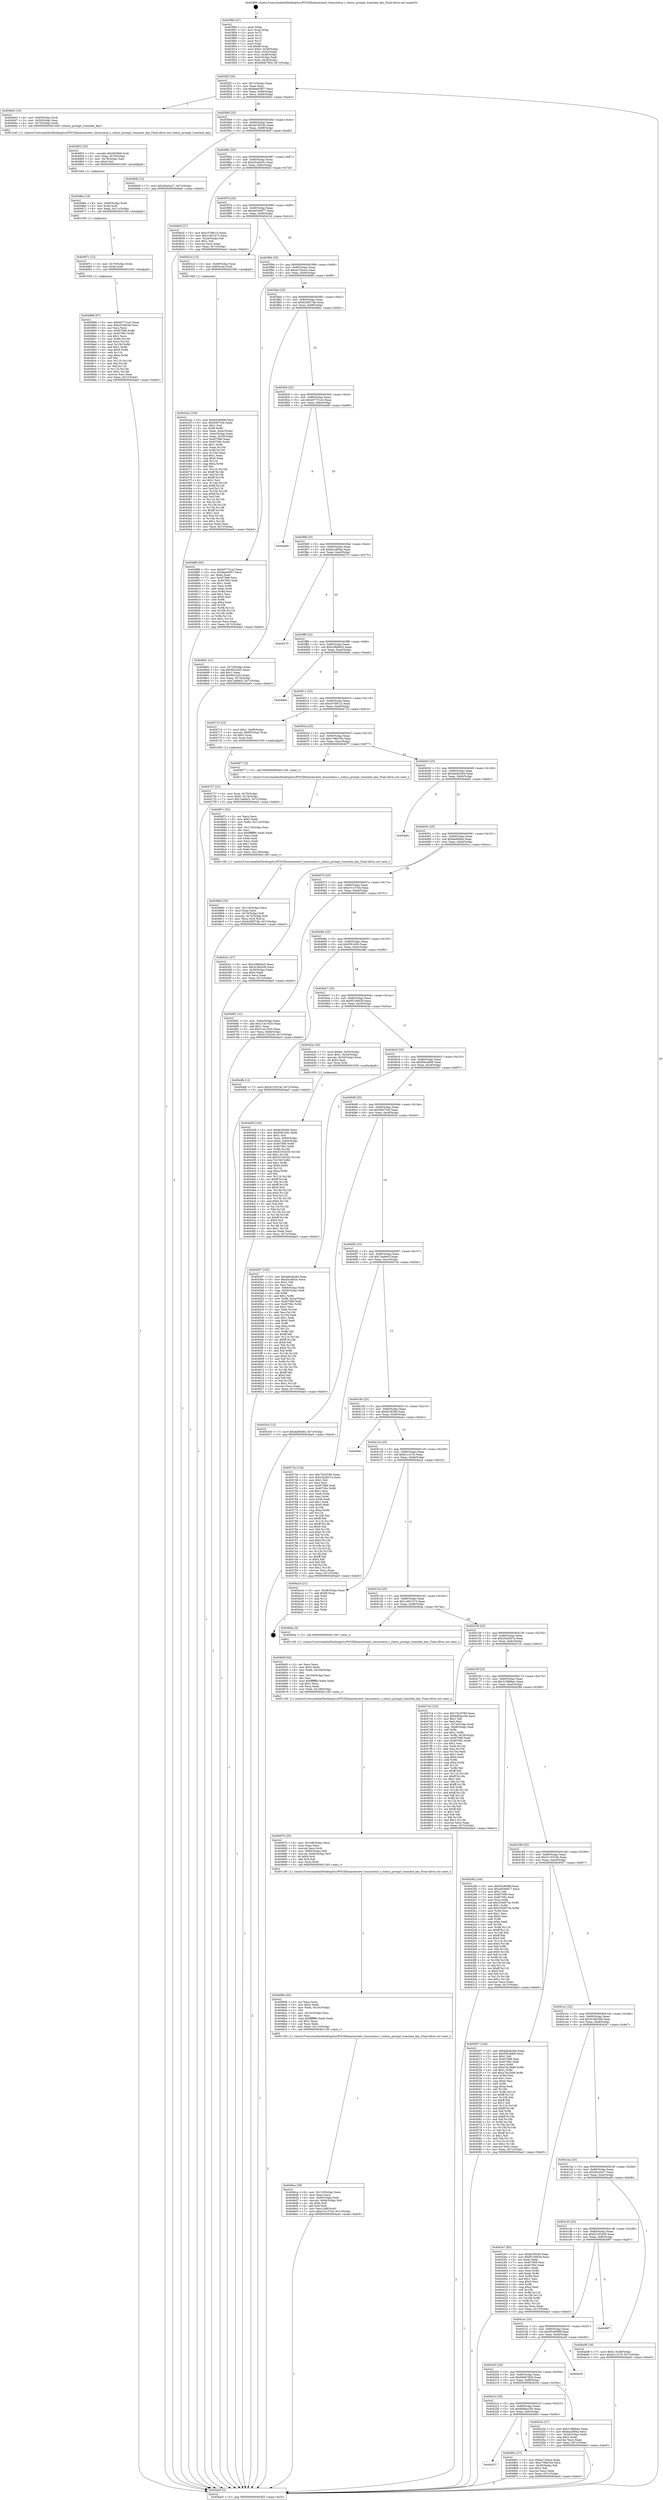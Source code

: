 digraph "0x403f00" {
  label = "0x403f00 (/mnt/c/Users/mathe/Desktop/tcc/POCII/binaries/extr_tmuxstatus.c_status_prompt_translate_key_Final-ollvm.out::main(0))"
  labelloc = "t"
  node[shape=record]

  Entry [label="",width=0.3,height=0.3,shape=circle,fillcolor=black,style=filled]
  "0x403f2f" [label="{
     0x403f2f [26]\l
     | [instrs]\l
     &nbsp;&nbsp;0x403f2f \<+3\>: mov -0x7c(%rbp),%eax\l
     &nbsp;&nbsp;0x403f32 \<+2\>: mov %eax,%ecx\l
     &nbsp;&nbsp;0x403f34 \<+6\>: sub $0x9ee03f57,%ecx\l
     &nbsp;&nbsp;0x403f3a \<+3\>: mov %eax,-0x80(%rbp)\l
     &nbsp;&nbsp;0x403f3d \<+6\>: mov %ecx,-0x84(%rbp)\l
     &nbsp;&nbsp;0x403f43 \<+6\>: je 0000000000404943 \<main+0xa43\>\l
  }"]
  "0x404943" [label="{
     0x404943 [16]\l
     | [instrs]\l
     &nbsp;&nbsp;0x404943 \<+4\>: mov -0x60(%rbp),%rdi\l
     &nbsp;&nbsp;0x404947 \<+3\>: mov -0x50(%rbp),%esi\l
     &nbsp;&nbsp;0x40494a \<+4\>: mov -0x70(%rbp),%rdx\l
     &nbsp;&nbsp;0x40494e \<+5\>: call 0000000000401440 \<status_prompt_translate_key\>\l
     | [calls]\l
     &nbsp;&nbsp;0x401440 \{1\} (/mnt/c/Users/mathe/Desktop/tcc/POCII/binaries/extr_tmuxstatus.c_status_prompt_translate_key_Final-ollvm.out::status_prompt_translate_key)\l
  }"]
  "0x403f49" [label="{
     0x403f49 [25]\l
     | [instrs]\l
     &nbsp;&nbsp;0x403f49 \<+5\>: jmp 0000000000403f4e \<main+0x4e\>\l
     &nbsp;&nbsp;0x403f4e \<+3\>: mov -0x80(%rbp),%eax\l
     &nbsp;&nbsp;0x403f51 \<+5\>: sub $0xa076d18c,%eax\l
     &nbsp;&nbsp;0x403f56 \<+6\>: mov %eax,-0x88(%rbp)\l
     &nbsp;&nbsp;0x403f5c \<+6\>: je 00000000004049df \<main+0xadf\>\l
  }"]
  Exit [label="",width=0.3,height=0.3,shape=circle,fillcolor=black,style=filled,peripheries=2]
  "0x4049df" [label="{
     0x4049df [12]\l
     | [instrs]\l
     &nbsp;&nbsp;0x4049df \<+7\>: movl $0x3fca5a27,-0x7c(%rbp)\l
     &nbsp;&nbsp;0x4049e6 \<+5\>: jmp 0000000000404ae5 \<main+0xbe5\>\l
  }"]
  "0x403f62" [label="{
     0x403f62 [25]\l
     | [instrs]\l
     &nbsp;&nbsp;0x403f62 \<+5\>: jmp 0000000000403f67 \<main+0x67\>\l
     &nbsp;&nbsp;0x403f67 \<+3\>: mov -0x80(%rbp),%eax\l
     &nbsp;&nbsp;0x403f6a \<+5\>: sub $0xa5ca643c,%eax\l
     &nbsp;&nbsp;0x403f6f \<+6\>: mov %eax,-0x8c(%rbp)\l
     &nbsp;&nbsp;0x403f75 \<+6\>: je 000000000040462f \<main+0x72f\>\l
  }"]
  "0x404988" [label="{
     0x404988 [87]\l
     | [instrs]\l
     &nbsp;&nbsp;0x404988 \<+5\>: mov $0xb97731e3,%eax\l
     &nbsp;&nbsp;0x40498d \<+5\>: mov $0xa076d18c,%esi\l
     &nbsp;&nbsp;0x404992 \<+2\>: xor %ecx,%ecx\l
     &nbsp;&nbsp;0x404994 \<+8\>: mov 0x407068,%r8d\l
     &nbsp;&nbsp;0x40499c \<+8\>: mov 0x40706c,%r9d\l
     &nbsp;&nbsp;0x4049a4 \<+3\>: sub $0x1,%ecx\l
     &nbsp;&nbsp;0x4049a7 \<+3\>: mov %r8d,%r10d\l
     &nbsp;&nbsp;0x4049aa \<+3\>: add %ecx,%r10d\l
     &nbsp;&nbsp;0x4049ad \<+4\>: imul %r10d,%r8d\l
     &nbsp;&nbsp;0x4049b1 \<+4\>: and $0x1,%r8d\l
     &nbsp;&nbsp;0x4049b5 \<+4\>: cmp $0x0,%r8d\l
     &nbsp;&nbsp;0x4049b9 \<+4\>: sete %r11b\l
     &nbsp;&nbsp;0x4049bd \<+4\>: cmp $0xa,%r9d\l
     &nbsp;&nbsp;0x4049c1 \<+3\>: setl %bl\l
     &nbsp;&nbsp;0x4049c4 \<+3\>: mov %r11b,%r14b\l
     &nbsp;&nbsp;0x4049c7 \<+3\>: and %bl,%r14b\l
     &nbsp;&nbsp;0x4049ca \<+3\>: xor %bl,%r11b\l
     &nbsp;&nbsp;0x4049cd \<+3\>: or %r11b,%r14b\l
     &nbsp;&nbsp;0x4049d0 \<+4\>: test $0x1,%r14b\l
     &nbsp;&nbsp;0x4049d4 \<+3\>: cmovne %esi,%eax\l
     &nbsp;&nbsp;0x4049d7 \<+3\>: mov %eax,-0x7c(%rbp)\l
     &nbsp;&nbsp;0x4049da \<+5\>: jmp 0000000000404ae5 \<main+0xbe5\>\l
  }"]
  "0x40462f" [label="{
     0x40462f [27]\l
     | [instrs]\l
     &nbsp;&nbsp;0x40462f \<+5\>: mov $0xc4768c15,%eax\l
     &nbsp;&nbsp;0x404634 \<+5\>: mov $0x1c831473,%ecx\l
     &nbsp;&nbsp;0x404639 \<+3\>: mov -0x2a(%rbp),%dl\l
     &nbsp;&nbsp;0x40463c \<+3\>: test $0x1,%dl\l
     &nbsp;&nbsp;0x40463f \<+3\>: cmovne %ecx,%eax\l
     &nbsp;&nbsp;0x404642 \<+3\>: mov %eax,-0x7c(%rbp)\l
     &nbsp;&nbsp;0x404645 \<+5\>: jmp 0000000000404ae5 \<main+0xbe5\>\l
  }"]
  "0x403f7b" [label="{
     0x403f7b [25]\l
     | [instrs]\l
     &nbsp;&nbsp;0x403f7b \<+5\>: jmp 0000000000403f80 \<main+0x80\>\l
     &nbsp;&nbsp;0x403f80 \<+3\>: mov -0x80(%rbp),%eax\l
     &nbsp;&nbsp;0x403f83 \<+5\>: sub $0xa6546d77,%eax\l
     &nbsp;&nbsp;0x403f88 \<+6\>: mov %eax,-0x90(%rbp)\l
     &nbsp;&nbsp;0x403f8e \<+6\>: je 000000000040431d \<main+0x41d\>\l
  }"]
  "0x40497c" [label="{
     0x40497c [12]\l
     | [instrs]\l
     &nbsp;&nbsp;0x40497c \<+4\>: mov -0x70(%rbp),%rdx\l
     &nbsp;&nbsp;0x404980 \<+3\>: mov %rdx,%rdi\l
     &nbsp;&nbsp;0x404983 \<+5\>: call 0000000000401030 \<free@plt\>\l
     | [calls]\l
     &nbsp;&nbsp;0x401030 \{1\} (unknown)\l
  }"]
  "0x40431d" [label="{
     0x40431d [13]\l
     | [instrs]\l
     &nbsp;&nbsp;0x40431d \<+4\>: mov -0x48(%rbp),%rax\l
     &nbsp;&nbsp;0x404321 \<+4\>: mov 0x8(%rax),%rdi\l
     &nbsp;&nbsp;0x404325 \<+5\>: call 0000000000401060 \<atoi@plt\>\l
     | [calls]\l
     &nbsp;&nbsp;0x401060 \{1\} (unknown)\l
  }"]
  "0x403f94" [label="{
     0x403f94 [25]\l
     | [instrs]\l
     &nbsp;&nbsp;0x403f94 \<+5\>: jmp 0000000000403f99 \<main+0x99\>\l
     &nbsp;&nbsp;0x403f99 \<+3\>: mov -0x80(%rbp),%eax\l
     &nbsp;&nbsp;0x403f9c \<+5\>: sub $0xae72e4ce,%eax\l
     &nbsp;&nbsp;0x403fa1 \<+6\>: mov %eax,-0x94(%rbp)\l
     &nbsp;&nbsp;0x403fa7 \<+6\>: je 00000000004048f0 \<main+0x9f0\>\l
  }"]
  "0x40496a" [label="{
     0x40496a [18]\l
     | [instrs]\l
     &nbsp;&nbsp;0x40496a \<+4\>: mov -0x60(%rbp),%rdx\l
     &nbsp;&nbsp;0x40496e \<+3\>: mov %rdx,%rdi\l
     &nbsp;&nbsp;0x404971 \<+6\>: mov %eax,-0x11c(%rbp)\l
     &nbsp;&nbsp;0x404977 \<+5\>: call 0000000000401030 \<free@plt\>\l
     | [calls]\l
     &nbsp;&nbsp;0x401030 \{1\} (unknown)\l
  }"]
  "0x4048f0" [label="{
     0x4048f0 [83]\l
     | [instrs]\l
     &nbsp;&nbsp;0x4048f0 \<+5\>: mov $0xb97731e3,%eax\l
     &nbsp;&nbsp;0x4048f5 \<+5\>: mov $0x9ee03f57,%ecx\l
     &nbsp;&nbsp;0x4048fa \<+2\>: xor %edx,%edx\l
     &nbsp;&nbsp;0x4048fc \<+7\>: mov 0x407068,%esi\l
     &nbsp;&nbsp;0x404903 \<+7\>: mov 0x40706c,%edi\l
     &nbsp;&nbsp;0x40490a \<+3\>: sub $0x1,%edx\l
     &nbsp;&nbsp;0x40490d \<+3\>: mov %esi,%r8d\l
     &nbsp;&nbsp;0x404910 \<+3\>: add %edx,%r8d\l
     &nbsp;&nbsp;0x404913 \<+4\>: imul %r8d,%esi\l
     &nbsp;&nbsp;0x404917 \<+3\>: and $0x1,%esi\l
     &nbsp;&nbsp;0x40491a \<+3\>: cmp $0x0,%esi\l
     &nbsp;&nbsp;0x40491d \<+4\>: sete %r9b\l
     &nbsp;&nbsp;0x404921 \<+3\>: cmp $0xa,%edi\l
     &nbsp;&nbsp;0x404924 \<+4\>: setl %r10b\l
     &nbsp;&nbsp;0x404928 \<+3\>: mov %r9b,%r11b\l
     &nbsp;&nbsp;0x40492b \<+3\>: and %r10b,%r11b\l
     &nbsp;&nbsp;0x40492e \<+3\>: xor %r10b,%r9b\l
     &nbsp;&nbsp;0x404931 \<+3\>: or %r9b,%r11b\l
     &nbsp;&nbsp;0x404934 \<+4\>: test $0x1,%r11b\l
     &nbsp;&nbsp;0x404938 \<+3\>: cmovne %ecx,%eax\l
     &nbsp;&nbsp;0x40493b \<+3\>: mov %eax,-0x7c(%rbp)\l
     &nbsp;&nbsp;0x40493e \<+5\>: jmp 0000000000404ae5 \<main+0xbe5\>\l
  }"]
  "0x403fad" [label="{
     0x403fad [25]\l
     | [instrs]\l
     &nbsp;&nbsp;0x403fad \<+5\>: jmp 0000000000403fb2 \<main+0xb2\>\l
     &nbsp;&nbsp;0x403fb2 \<+3\>: mov -0x80(%rbp),%eax\l
     &nbsp;&nbsp;0x403fb5 \<+5\>: sub $0xb20827db,%eax\l
     &nbsp;&nbsp;0x403fba \<+6\>: mov %eax,-0x98(%rbp)\l
     &nbsp;&nbsp;0x403fc0 \<+6\>: je 00000000004048d1 \<main+0x9d1\>\l
  }"]
  "0x404953" [label="{
     0x404953 [23]\l
     | [instrs]\l
     &nbsp;&nbsp;0x404953 \<+10\>: movabs $0x4050b6,%rdi\l
     &nbsp;&nbsp;0x40495d \<+3\>: mov %eax,-0x78(%rbp)\l
     &nbsp;&nbsp;0x404960 \<+3\>: mov -0x78(%rbp),%esi\l
     &nbsp;&nbsp;0x404963 \<+2\>: mov $0x0,%al\l
     &nbsp;&nbsp;0x404965 \<+5\>: call 0000000000401040 \<printf@plt\>\l
     | [calls]\l
     &nbsp;&nbsp;0x401040 \{1\} (unknown)\l
  }"]
  "0x4048d1" [label="{
     0x4048d1 [31]\l
     | [instrs]\l
     &nbsp;&nbsp;0x4048d1 \<+3\>: mov -0x74(%rbp),%eax\l
     &nbsp;&nbsp;0x4048d4 \<+5\>: sub $0x9b22a52,%eax\l
     &nbsp;&nbsp;0x4048d9 \<+3\>: add $0x1,%eax\l
     &nbsp;&nbsp;0x4048dc \<+5\>: add $0x9b22a52,%eax\l
     &nbsp;&nbsp;0x4048e1 \<+3\>: mov %eax,-0x74(%rbp)\l
     &nbsp;&nbsp;0x4048e4 \<+7\>: movl $0x7aa9dc5,-0x7c(%rbp)\l
     &nbsp;&nbsp;0x4048eb \<+5\>: jmp 0000000000404ae5 \<main+0xbe5\>\l
  }"]
  "0x403fc6" [label="{
     0x403fc6 [25]\l
     | [instrs]\l
     &nbsp;&nbsp;0x403fc6 \<+5\>: jmp 0000000000403fcb \<main+0xcb\>\l
     &nbsp;&nbsp;0x403fcb \<+3\>: mov -0x80(%rbp),%eax\l
     &nbsp;&nbsp;0x403fce \<+5\>: sub $0xb97731e3,%eax\l
     &nbsp;&nbsp;0x403fd3 \<+6\>: mov %eax,-0x9c(%rbp)\l
     &nbsp;&nbsp;0x403fd9 \<+6\>: je 0000000000404a99 \<main+0xb99\>\l
  }"]
  "0x4048b0" [label="{
     0x4048b0 [33]\l
     | [instrs]\l
     &nbsp;&nbsp;0x4048b0 \<+6\>: mov -0x118(%rbp),%ecx\l
     &nbsp;&nbsp;0x4048b6 \<+3\>: imul %eax,%ecx\l
     &nbsp;&nbsp;0x4048b9 \<+4\>: mov -0x70(%rbp),%r8\l
     &nbsp;&nbsp;0x4048bd \<+4\>: movslq -0x74(%rbp),%r9\l
     &nbsp;&nbsp;0x4048c1 \<+4\>: mov %ecx,(%r8,%r9,4)\l
     &nbsp;&nbsp;0x4048c5 \<+7\>: movl $0xb20827db,-0x7c(%rbp)\l
     &nbsp;&nbsp;0x4048cc \<+5\>: jmp 0000000000404ae5 \<main+0xbe5\>\l
  }"]
  "0x404a99" [label="{
     0x404a99\l
  }", style=dashed]
  "0x403fdf" [label="{
     0x403fdf [25]\l
     | [instrs]\l
     &nbsp;&nbsp;0x403fdf \<+5\>: jmp 0000000000403fe4 \<main+0xe4\>\l
     &nbsp;&nbsp;0x403fe4 \<+3\>: mov -0x80(%rbp),%eax\l
     &nbsp;&nbsp;0x403fe7 \<+5\>: sub $0xba24f0ea,%eax\l
     &nbsp;&nbsp;0x403fec \<+6\>: mov %eax,-0xa0(%rbp)\l
     &nbsp;&nbsp;0x403ff2 \<+6\>: je 0000000000404275 \<main+0x375\>\l
  }"]
  "0x40487c" [label="{
     0x40487c [52]\l
     | [instrs]\l
     &nbsp;&nbsp;0x40487c \<+2\>: xor %ecx,%ecx\l
     &nbsp;&nbsp;0x40487e \<+5\>: mov $0x2,%edx\l
     &nbsp;&nbsp;0x404883 \<+6\>: mov %edx,-0x114(%rbp)\l
     &nbsp;&nbsp;0x404889 \<+1\>: cltd\l
     &nbsp;&nbsp;0x40488a \<+6\>: mov -0x114(%rbp),%esi\l
     &nbsp;&nbsp;0x404890 \<+2\>: idiv %esi\l
     &nbsp;&nbsp;0x404892 \<+6\>: imul $0xfffffffe,%edx,%edx\l
     &nbsp;&nbsp;0x404898 \<+2\>: mov %ecx,%edi\l
     &nbsp;&nbsp;0x40489a \<+2\>: sub %edx,%edi\l
     &nbsp;&nbsp;0x40489c \<+2\>: mov %ecx,%edx\l
     &nbsp;&nbsp;0x40489e \<+3\>: sub $0x1,%edx\l
     &nbsp;&nbsp;0x4048a1 \<+2\>: add %edx,%edi\l
     &nbsp;&nbsp;0x4048a3 \<+2\>: sub %edi,%ecx\l
     &nbsp;&nbsp;0x4048a5 \<+6\>: mov %ecx,-0x118(%rbp)\l
     &nbsp;&nbsp;0x4048ab \<+5\>: call 0000000000401160 \<next_i\>\l
     | [calls]\l
     &nbsp;&nbsp;0x401160 \{1\} (/mnt/c/Users/mathe/Desktop/tcc/POCII/binaries/extr_tmuxstatus.c_status_prompt_translate_key_Final-ollvm.out::next_i)\l
  }"]
  "0x404275" [label="{
     0x404275\l
  }", style=dashed]
  "0x403ff8" [label="{
     0x403ff8 [25]\l
     | [instrs]\l
     &nbsp;&nbsp;0x403ff8 \<+5\>: jmp 0000000000403ffd \<main+0xfd\>\l
     &nbsp;&nbsp;0x403ffd \<+3\>: mov -0x80(%rbp),%eax\l
     &nbsp;&nbsp;0x404000 \<+5\>: sub $0xc28b6dc5,%eax\l
     &nbsp;&nbsp;0x404005 \<+6\>: mov %eax,-0xa4(%rbp)\l
     &nbsp;&nbsp;0x40400b \<+6\>: je 00000000004049eb \<main+0xaeb\>\l
  }"]
  "0x404237" [label="{
     0x404237\l
  }", style=dashed]
  "0x4049eb" [label="{
     0x4049eb\l
  }", style=dashed]
  "0x404011" [label="{
     0x404011 [25]\l
     | [instrs]\l
     &nbsp;&nbsp;0x404011 \<+5\>: jmp 0000000000404016 \<main+0x116\>\l
     &nbsp;&nbsp;0x404016 \<+3\>: mov -0x80(%rbp),%eax\l
     &nbsp;&nbsp;0x404019 \<+5\>: sub $0xc4768c15,%eax\l
     &nbsp;&nbsp;0x40401e \<+6\>: mov %eax,-0xa8(%rbp)\l
     &nbsp;&nbsp;0x404024 \<+6\>: je 0000000000404710 \<main+0x810\>\l
  }"]
  "0x40485c" [label="{
     0x40485c [27]\l
     | [instrs]\l
     &nbsp;&nbsp;0x40485c \<+5\>: mov $0xae72e4ce,%eax\l
     &nbsp;&nbsp;0x404861 \<+5\>: mov $0xc796a7b4,%ecx\l
     &nbsp;&nbsp;0x404866 \<+3\>: mov -0x29(%rbp),%dl\l
     &nbsp;&nbsp;0x404869 \<+3\>: test $0x1,%dl\l
     &nbsp;&nbsp;0x40486c \<+3\>: cmovne %ecx,%eax\l
     &nbsp;&nbsp;0x40486f \<+3\>: mov %eax,-0x7c(%rbp)\l
     &nbsp;&nbsp;0x404872 \<+5\>: jmp 0000000000404ae5 \<main+0xbe5\>\l
  }"]
  "0x404710" [label="{
     0x404710 [23]\l
     | [instrs]\l
     &nbsp;&nbsp;0x404710 \<+7\>: movl $0x1,-0x68(%rbp)\l
     &nbsp;&nbsp;0x404717 \<+4\>: movslq -0x68(%rbp),%rax\l
     &nbsp;&nbsp;0x40471b \<+4\>: shl $0x2,%rax\l
     &nbsp;&nbsp;0x40471f \<+3\>: mov %rax,%rdi\l
     &nbsp;&nbsp;0x404722 \<+5\>: call 0000000000401050 \<malloc@plt\>\l
     | [calls]\l
     &nbsp;&nbsp;0x401050 \{1\} (unknown)\l
  }"]
  "0x40402a" [label="{
     0x40402a [25]\l
     | [instrs]\l
     &nbsp;&nbsp;0x40402a \<+5\>: jmp 000000000040402f \<main+0x12f\>\l
     &nbsp;&nbsp;0x40402f \<+3\>: mov -0x80(%rbp),%eax\l
     &nbsp;&nbsp;0x404032 \<+5\>: sub $0xc796a7b4,%eax\l
     &nbsp;&nbsp;0x404037 \<+6\>: mov %eax,-0xac(%rbp)\l
     &nbsp;&nbsp;0x40403d \<+6\>: je 0000000000404877 \<main+0x977\>\l
  }"]
  "0x404727" [label="{
     0x404727 [23]\l
     | [instrs]\l
     &nbsp;&nbsp;0x404727 \<+4\>: mov %rax,-0x70(%rbp)\l
     &nbsp;&nbsp;0x40472b \<+7\>: movl $0x0,-0x74(%rbp)\l
     &nbsp;&nbsp;0x404732 \<+7\>: movl $0x7aa9dc5,-0x7c(%rbp)\l
     &nbsp;&nbsp;0x404739 \<+5\>: jmp 0000000000404ae5 \<main+0xbe5\>\l
  }"]
  "0x404877" [label="{
     0x404877 [5]\l
     | [instrs]\l
     &nbsp;&nbsp;0x404877 \<+5\>: call 0000000000401160 \<next_i\>\l
     | [calls]\l
     &nbsp;&nbsp;0x401160 \{1\} (/mnt/c/Users/mathe/Desktop/tcc/POCII/binaries/extr_tmuxstatus.c_status_prompt_translate_key_Final-ollvm.out::next_i)\l
  }"]
  "0x404043" [label="{
     0x404043 [25]\l
     | [instrs]\l
     &nbsp;&nbsp;0x404043 \<+5\>: jmp 0000000000404048 \<main+0x148\>\l
     &nbsp;&nbsp;0x404048 \<+3\>: mov -0x80(%rbp),%eax\l
     &nbsp;&nbsp;0x40404b \<+5\>: sub $0xda0ab284,%eax\l
     &nbsp;&nbsp;0x404050 \<+6\>: mov %eax,-0xb0(%rbp)\l
     &nbsp;&nbsp;0x404056 \<+6\>: je 0000000000404a81 \<main+0xb81\>\l
  }"]
  "0x4046ca" [label="{
     0x4046ca [39]\l
     | [instrs]\l
     &nbsp;&nbsp;0x4046ca \<+6\>: mov -0x110(%rbp),%ecx\l
     &nbsp;&nbsp;0x4046d0 \<+3\>: imul %eax,%ecx\l
     &nbsp;&nbsp;0x4046d3 \<+4\>: mov -0x60(%rbp),%rdi\l
     &nbsp;&nbsp;0x4046d7 \<+4\>: movslq -0x64(%rbp),%r8\l
     &nbsp;&nbsp;0x4046db \<+4\>: shl $0x4,%r8\l
     &nbsp;&nbsp;0x4046df \<+3\>: add %r8,%rdi\l
     &nbsp;&nbsp;0x4046e2 \<+3\>: mov %ecx,0x8(%rdi)\l
     &nbsp;&nbsp;0x4046e5 \<+7\>: movl $0xe7e137e4,-0x7c(%rbp)\l
     &nbsp;&nbsp;0x4046ec \<+5\>: jmp 0000000000404ae5 \<main+0xbe5\>\l
  }"]
  "0x404a81" [label="{
     0x404a81\l
  }", style=dashed]
  "0x40405c" [label="{
     0x40405c [25]\l
     | [instrs]\l
     &nbsp;&nbsp;0x40405c \<+5\>: jmp 0000000000404061 \<main+0x161\>\l
     &nbsp;&nbsp;0x404061 \<+3\>: mov -0x80(%rbp),%eax\l
     &nbsp;&nbsp;0x404064 \<+5\>: sub $0xdaf0ef44,%eax\l
     &nbsp;&nbsp;0x404069 \<+6\>: mov %eax,-0xb4(%rbp)\l
     &nbsp;&nbsp;0x40406f \<+6\>: je 00000000004043cc \<main+0x4cc\>\l
  }"]
  "0x40469e" [label="{
     0x40469e [44]\l
     | [instrs]\l
     &nbsp;&nbsp;0x40469e \<+2\>: xor %ecx,%ecx\l
     &nbsp;&nbsp;0x4046a0 \<+5\>: mov $0x2,%edx\l
     &nbsp;&nbsp;0x4046a5 \<+6\>: mov %edx,-0x10c(%rbp)\l
     &nbsp;&nbsp;0x4046ab \<+1\>: cltd\l
     &nbsp;&nbsp;0x4046ac \<+6\>: mov -0x10c(%rbp),%esi\l
     &nbsp;&nbsp;0x4046b2 \<+2\>: idiv %esi\l
     &nbsp;&nbsp;0x4046b4 \<+6\>: imul $0xfffffffe,%edx,%edx\l
     &nbsp;&nbsp;0x4046ba \<+3\>: sub $0x1,%ecx\l
     &nbsp;&nbsp;0x4046bd \<+2\>: sub %ecx,%edx\l
     &nbsp;&nbsp;0x4046bf \<+6\>: mov %edx,-0x110(%rbp)\l
     &nbsp;&nbsp;0x4046c5 \<+5\>: call 0000000000401160 \<next_i\>\l
     | [calls]\l
     &nbsp;&nbsp;0x401160 \{1\} (/mnt/c/Users/mathe/Desktop/tcc/POCII/binaries/extr_tmuxstatus.c_status_prompt_translate_key_Final-ollvm.out::next_i)\l
  }"]
  "0x4043cc" [label="{
     0x4043cc [27]\l
     | [instrs]\l
     &nbsp;&nbsp;0x4043cc \<+5\>: mov $0xc28b6dc5,%eax\l
     &nbsp;&nbsp;0x4043d1 \<+5\>: mov $0x3c36a20b,%ecx\l
     &nbsp;&nbsp;0x4043d6 \<+3\>: mov -0x30(%rbp),%edx\l
     &nbsp;&nbsp;0x4043d9 \<+3\>: cmp $0x0,%edx\l
     &nbsp;&nbsp;0x4043dc \<+3\>: cmove %ecx,%eax\l
     &nbsp;&nbsp;0x4043df \<+3\>: mov %eax,-0x7c(%rbp)\l
     &nbsp;&nbsp;0x4043e2 \<+5\>: jmp 0000000000404ae5 \<main+0xbe5\>\l
  }"]
  "0x404075" [label="{
     0x404075 [25]\l
     | [instrs]\l
     &nbsp;&nbsp;0x404075 \<+5\>: jmp 000000000040407a \<main+0x17a\>\l
     &nbsp;&nbsp;0x40407a \<+3\>: mov -0x80(%rbp),%eax\l
     &nbsp;&nbsp;0x40407d \<+5\>: sub $0xe7e137e4,%eax\l
     &nbsp;&nbsp;0x404082 \<+6\>: mov %eax,-0xb8(%rbp)\l
     &nbsp;&nbsp;0x404088 \<+6\>: je 00000000004046f1 \<main+0x7f1\>\l
  }"]
  "0x40467b" [label="{
     0x40467b [35]\l
     | [instrs]\l
     &nbsp;&nbsp;0x40467b \<+6\>: mov -0x108(%rbp),%ecx\l
     &nbsp;&nbsp;0x404681 \<+3\>: imul %eax,%ecx\l
     &nbsp;&nbsp;0x404684 \<+3\>: movslq %ecx,%rdi\l
     &nbsp;&nbsp;0x404687 \<+4\>: mov -0x60(%rbp),%r8\l
     &nbsp;&nbsp;0x40468b \<+4\>: movslq -0x64(%rbp),%r9\l
     &nbsp;&nbsp;0x40468f \<+4\>: shl $0x4,%r9\l
     &nbsp;&nbsp;0x404693 \<+3\>: add %r9,%r8\l
     &nbsp;&nbsp;0x404696 \<+3\>: mov %rdi,(%r8)\l
     &nbsp;&nbsp;0x404699 \<+5\>: call 0000000000401160 \<next_i\>\l
     | [calls]\l
     &nbsp;&nbsp;0x401160 \{1\} (/mnt/c/Users/mathe/Desktop/tcc/POCII/binaries/extr_tmuxstatus.c_status_prompt_translate_key_Final-ollvm.out::next_i)\l
  }"]
  "0x4046f1" [label="{
     0x4046f1 [31]\l
     | [instrs]\l
     &nbsp;&nbsp;0x4046f1 \<+3\>: mov -0x64(%rbp),%eax\l
     &nbsp;&nbsp;0x4046f4 \<+5\>: add $0x214c1620,%eax\l
     &nbsp;&nbsp;0x4046f9 \<+3\>: add $0x1,%eax\l
     &nbsp;&nbsp;0x4046fc \<+5\>: sub $0x214c1620,%eax\l
     &nbsp;&nbsp;0x404701 \<+3\>: mov %eax,-0x64(%rbp)\l
     &nbsp;&nbsp;0x404704 \<+7\>: movl $0x3c15523b,-0x7c(%rbp)\l
     &nbsp;&nbsp;0x40470b \<+5\>: jmp 0000000000404ae5 \<main+0xbe5\>\l
  }"]
  "0x40408e" [label="{
     0x40408e [25]\l
     | [instrs]\l
     &nbsp;&nbsp;0x40408e \<+5\>: jmp 0000000000404093 \<main+0x193\>\l
     &nbsp;&nbsp;0x404093 \<+3\>: mov -0x80(%rbp),%eax\l
     &nbsp;&nbsp;0x404096 \<+5\>: sub $0xf391e5fc,%eax\l
     &nbsp;&nbsp;0x40409b \<+6\>: mov %eax,-0xbc(%rbp)\l
     &nbsp;&nbsp;0x4040a1 \<+6\>: je 00000000004044fb \<main+0x5fb\>\l
  }"]
  "0x40464f" [label="{
     0x40464f [44]\l
     | [instrs]\l
     &nbsp;&nbsp;0x40464f \<+2\>: xor %ecx,%ecx\l
     &nbsp;&nbsp;0x404651 \<+5\>: mov $0x2,%edx\l
     &nbsp;&nbsp;0x404656 \<+6\>: mov %edx,-0x104(%rbp)\l
     &nbsp;&nbsp;0x40465c \<+1\>: cltd\l
     &nbsp;&nbsp;0x40465d \<+6\>: mov -0x104(%rbp),%esi\l
     &nbsp;&nbsp;0x404663 \<+2\>: idiv %esi\l
     &nbsp;&nbsp;0x404665 \<+6\>: imul $0xfffffffe,%edx,%edx\l
     &nbsp;&nbsp;0x40466b \<+3\>: sub $0x1,%ecx\l
     &nbsp;&nbsp;0x40466e \<+2\>: sub %ecx,%edx\l
     &nbsp;&nbsp;0x404670 \<+6\>: mov %edx,-0x108(%rbp)\l
     &nbsp;&nbsp;0x404676 \<+5\>: call 0000000000401160 \<next_i\>\l
     | [calls]\l
     &nbsp;&nbsp;0x401160 \{1\} (/mnt/c/Users/mathe/Desktop/tcc/POCII/binaries/extr_tmuxstatus.c_status_prompt_translate_key_Final-ollvm.out::next_i)\l
  }"]
  "0x4044fb" [label="{
     0x4044fb [12]\l
     | [instrs]\l
     &nbsp;&nbsp;0x4044fb \<+7\>: movl $0x3c15523b,-0x7c(%rbp)\l
     &nbsp;&nbsp;0x404502 \<+5\>: jmp 0000000000404ae5 \<main+0xbe5\>\l
  }"]
  "0x4040a7" [label="{
     0x4040a7 [25]\l
     | [instrs]\l
     &nbsp;&nbsp;0x4040a7 \<+5\>: jmp 00000000004040ac \<main+0x1ac\>\l
     &nbsp;&nbsp;0x4040ac \<+3\>: mov -0x80(%rbp),%eax\l
     &nbsp;&nbsp;0x4040af \<+5\>: sub $0xf5100629,%eax\l
     &nbsp;&nbsp;0x4040b4 \<+6\>: mov %eax,-0xc0(%rbp)\l
     &nbsp;&nbsp;0x4040ba \<+6\>: je 000000000040443a \<main+0x53a\>\l
  }"]
  "0x404458" [label="{
     0x404458 [163]\l
     | [instrs]\l
     &nbsp;&nbsp;0x404458 \<+5\>: mov $0x8c59290,%ecx\l
     &nbsp;&nbsp;0x40445d \<+5\>: mov $0xf391e5fc,%edx\l
     &nbsp;&nbsp;0x404462 \<+3\>: mov $0x1,%sil\l
     &nbsp;&nbsp;0x404465 \<+4\>: mov %rax,-0x60(%rbp)\l
     &nbsp;&nbsp;0x404469 \<+7\>: movl $0x0,-0x64(%rbp)\l
     &nbsp;&nbsp;0x404470 \<+8\>: mov 0x407068,%r8d\l
     &nbsp;&nbsp;0x404478 \<+8\>: mov 0x40706c,%r9d\l
     &nbsp;&nbsp;0x404480 \<+3\>: mov %r8d,%r10d\l
     &nbsp;&nbsp;0x404483 \<+7\>: add $0x53163255,%r10d\l
     &nbsp;&nbsp;0x40448a \<+4\>: sub $0x1,%r10d\l
     &nbsp;&nbsp;0x40448e \<+7\>: sub $0x53163255,%r10d\l
     &nbsp;&nbsp;0x404495 \<+4\>: imul %r10d,%r8d\l
     &nbsp;&nbsp;0x404499 \<+4\>: and $0x1,%r8d\l
     &nbsp;&nbsp;0x40449d \<+4\>: cmp $0x0,%r8d\l
     &nbsp;&nbsp;0x4044a1 \<+4\>: sete %r11b\l
     &nbsp;&nbsp;0x4044a5 \<+4\>: cmp $0xa,%r9d\l
     &nbsp;&nbsp;0x4044a9 \<+3\>: setl %bl\l
     &nbsp;&nbsp;0x4044ac \<+3\>: mov %r11b,%r14b\l
     &nbsp;&nbsp;0x4044af \<+4\>: xor $0xff,%r14b\l
     &nbsp;&nbsp;0x4044b3 \<+3\>: mov %bl,%r15b\l
     &nbsp;&nbsp;0x4044b6 \<+4\>: xor $0xff,%r15b\l
     &nbsp;&nbsp;0x4044ba \<+4\>: xor $0x0,%sil\l
     &nbsp;&nbsp;0x4044be \<+3\>: mov %r14b,%r12b\l
     &nbsp;&nbsp;0x4044c1 \<+4\>: and $0x0,%r12b\l
     &nbsp;&nbsp;0x4044c5 \<+3\>: and %sil,%r11b\l
     &nbsp;&nbsp;0x4044c8 \<+3\>: mov %r15b,%r13b\l
     &nbsp;&nbsp;0x4044cb \<+4\>: and $0x0,%r13b\l
     &nbsp;&nbsp;0x4044cf \<+3\>: and %sil,%bl\l
     &nbsp;&nbsp;0x4044d2 \<+3\>: or %r11b,%r12b\l
     &nbsp;&nbsp;0x4044d5 \<+3\>: or %bl,%r13b\l
     &nbsp;&nbsp;0x4044d8 \<+3\>: xor %r13b,%r12b\l
     &nbsp;&nbsp;0x4044db \<+3\>: or %r15b,%r14b\l
     &nbsp;&nbsp;0x4044de \<+4\>: xor $0xff,%r14b\l
     &nbsp;&nbsp;0x4044e2 \<+4\>: or $0x0,%sil\l
     &nbsp;&nbsp;0x4044e6 \<+3\>: and %sil,%r14b\l
     &nbsp;&nbsp;0x4044e9 \<+3\>: or %r14b,%r12b\l
     &nbsp;&nbsp;0x4044ec \<+4\>: test $0x1,%r12b\l
     &nbsp;&nbsp;0x4044f0 \<+3\>: cmovne %edx,%ecx\l
     &nbsp;&nbsp;0x4044f3 \<+3\>: mov %ecx,-0x7c(%rbp)\l
     &nbsp;&nbsp;0x4044f6 \<+5\>: jmp 0000000000404ae5 \<main+0xbe5\>\l
  }"]
  "0x40443a" [label="{
     0x40443a [30]\l
     | [instrs]\l
     &nbsp;&nbsp;0x40443a \<+7\>: movl $0x64,-0x50(%rbp)\l
     &nbsp;&nbsp;0x404441 \<+7\>: movl $0x1,-0x54(%rbp)\l
     &nbsp;&nbsp;0x404448 \<+4\>: movslq -0x54(%rbp),%rax\l
     &nbsp;&nbsp;0x40444c \<+4\>: shl $0x4,%rax\l
     &nbsp;&nbsp;0x404450 \<+3\>: mov %rax,%rdi\l
     &nbsp;&nbsp;0x404453 \<+5\>: call 0000000000401050 \<malloc@plt\>\l
     | [calls]\l
     &nbsp;&nbsp;0x401050 \{1\} (unknown)\l
  }"]
  "0x4040c0" [label="{
     0x4040c0 [25]\l
     | [instrs]\l
     &nbsp;&nbsp;0x4040c0 \<+5\>: jmp 00000000004040c5 \<main+0x1c5\>\l
     &nbsp;&nbsp;0x4040c5 \<+3\>: mov -0x80(%rbp),%eax\l
     &nbsp;&nbsp;0x4040c8 \<+5\>: sub $0xf56ca6b8,%eax\l
     &nbsp;&nbsp;0x4040cd \<+6\>: mov %eax,-0xc4(%rbp)\l
     &nbsp;&nbsp;0x4040d3 \<+6\>: je 0000000000404597 \<main+0x697\>\l
  }"]
  "0x40432a" [label="{
     0x40432a [150]\l
     | [instrs]\l
     &nbsp;&nbsp;0x40432a \<+5\>: mov $0x65c9099f,%ecx\l
     &nbsp;&nbsp;0x40432f \<+5\>: mov $0x50675c6,%edx\l
     &nbsp;&nbsp;0x404334 \<+3\>: mov $0x1,%sil\l
     &nbsp;&nbsp;0x404337 \<+3\>: xor %r8d,%r8d\l
     &nbsp;&nbsp;0x40433a \<+3\>: mov %eax,-0x4c(%rbp)\l
     &nbsp;&nbsp;0x40433d \<+3\>: mov -0x4c(%rbp),%eax\l
     &nbsp;&nbsp;0x404340 \<+3\>: mov %eax,-0x30(%rbp)\l
     &nbsp;&nbsp;0x404343 \<+7\>: mov 0x407068,%eax\l
     &nbsp;&nbsp;0x40434a \<+8\>: mov 0x40706c,%r9d\l
     &nbsp;&nbsp;0x404352 \<+4\>: sub $0x1,%r8d\l
     &nbsp;&nbsp;0x404356 \<+3\>: mov %eax,%r10d\l
     &nbsp;&nbsp;0x404359 \<+3\>: add %r8d,%r10d\l
     &nbsp;&nbsp;0x40435c \<+4\>: imul %r10d,%eax\l
     &nbsp;&nbsp;0x404360 \<+3\>: and $0x1,%eax\l
     &nbsp;&nbsp;0x404363 \<+3\>: cmp $0x0,%eax\l
     &nbsp;&nbsp;0x404366 \<+4\>: sete %r11b\l
     &nbsp;&nbsp;0x40436a \<+4\>: cmp $0xa,%r9d\l
     &nbsp;&nbsp;0x40436e \<+3\>: setl %bl\l
     &nbsp;&nbsp;0x404371 \<+3\>: mov %r11b,%r14b\l
     &nbsp;&nbsp;0x404374 \<+4\>: xor $0xff,%r14b\l
     &nbsp;&nbsp;0x404378 \<+3\>: mov %bl,%r15b\l
     &nbsp;&nbsp;0x40437b \<+4\>: xor $0xff,%r15b\l
     &nbsp;&nbsp;0x40437f \<+4\>: xor $0x1,%sil\l
     &nbsp;&nbsp;0x404383 \<+3\>: mov %r14b,%r12b\l
     &nbsp;&nbsp;0x404386 \<+4\>: and $0xff,%r12b\l
     &nbsp;&nbsp;0x40438a \<+3\>: and %sil,%r11b\l
     &nbsp;&nbsp;0x40438d \<+3\>: mov %r15b,%r13b\l
     &nbsp;&nbsp;0x404390 \<+4\>: and $0xff,%r13b\l
     &nbsp;&nbsp;0x404394 \<+3\>: and %sil,%bl\l
     &nbsp;&nbsp;0x404397 \<+3\>: or %r11b,%r12b\l
     &nbsp;&nbsp;0x40439a \<+3\>: or %bl,%r13b\l
     &nbsp;&nbsp;0x40439d \<+3\>: xor %r13b,%r12b\l
     &nbsp;&nbsp;0x4043a0 \<+3\>: or %r15b,%r14b\l
     &nbsp;&nbsp;0x4043a3 \<+4\>: xor $0xff,%r14b\l
     &nbsp;&nbsp;0x4043a7 \<+4\>: or $0x1,%sil\l
     &nbsp;&nbsp;0x4043ab \<+3\>: and %sil,%r14b\l
     &nbsp;&nbsp;0x4043ae \<+3\>: or %r14b,%r12b\l
     &nbsp;&nbsp;0x4043b1 \<+4\>: test $0x1,%r12b\l
     &nbsp;&nbsp;0x4043b5 \<+3\>: cmovne %edx,%ecx\l
     &nbsp;&nbsp;0x4043b8 \<+3\>: mov %ecx,-0x7c(%rbp)\l
     &nbsp;&nbsp;0x4043bb \<+5\>: jmp 0000000000404ae5 \<main+0xbe5\>\l
  }"]
  "0x404597" [label="{
     0x404597 [152]\l
     | [instrs]\l
     &nbsp;&nbsp;0x404597 \<+5\>: mov $0xda0ab284,%eax\l
     &nbsp;&nbsp;0x40459c \<+5\>: mov $0xa5ca643c,%ecx\l
     &nbsp;&nbsp;0x4045a1 \<+2\>: mov $0x1,%dl\l
     &nbsp;&nbsp;0x4045a3 \<+2\>: xor %esi,%esi\l
     &nbsp;&nbsp;0x4045a5 \<+3\>: mov -0x64(%rbp),%edi\l
     &nbsp;&nbsp;0x4045a8 \<+3\>: cmp -0x54(%rbp),%edi\l
     &nbsp;&nbsp;0x4045ab \<+4\>: setl %r8b\l
     &nbsp;&nbsp;0x4045af \<+4\>: and $0x1,%r8b\l
     &nbsp;&nbsp;0x4045b3 \<+4\>: mov %r8b,-0x2a(%rbp)\l
     &nbsp;&nbsp;0x4045b7 \<+7\>: mov 0x407068,%edi\l
     &nbsp;&nbsp;0x4045be \<+8\>: mov 0x40706c,%r9d\l
     &nbsp;&nbsp;0x4045c6 \<+3\>: sub $0x1,%esi\l
     &nbsp;&nbsp;0x4045c9 \<+3\>: mov %edi,%r10d\l
     &nbsp;&nbsp;0x4045cc \<+3\>: add %esi,%r10d\l
     &nbsp;&nbsp;0x4045cf \<+4\>: imul %r10d,%edi\l
     &nbsp;&nbsp;0x4045d3 \<+3\>: and $0x1,%edi\l
     &nbsp;&nbsp;0x4045d6 \<+3\>: cmp $0x0,%edi\l
     &nbsp;&nbsp;0x4045d9 \<+4\>: sete %r8b\l
     &nbsp;&nbsp;0x4045dd \<+4\>: cmp $0xa,%r9d\l
     &nbsp;&nbsp;0x4045e1 \<+4\>: setl %r11b\l
     &nbsp;&nbsp;0x4045e5 \<+3\>: mov %r8b,%bl\l
     &nbsp;&nbsp;0x4045e8 \<+3\>: xor $0xff,%bl\l
     &nbsp;&nbsp;0x4045eb \<+3\>: mov %r11b,%r14b\l
     &nbsp;&nbsp;0x4045ee \<+4\>: xor $0xff,%r14b\l
     &nbsp;&nbsp;0x4045f2 \<+3\>: xor $0x0,%dl\l
     &nbsp;&nbsp;0x4045f5 \<+3\>: mov %bl,%r15b\l
     &nbsp;&nbsp;0x4045f8 \<+4\>: and $0x0,%r15b\l
     &nbsp;&nbsp;0x4045fc \<+3\>: and %dl,%r8b\l
     &nbsp;&nbsp;0x4045ff \<+3\>: mov %r14b,%r12b\l
     &nbsp;&nbsp;0x404602 \<+4\>: and $0x0,%r12b\l
     &nbsp;&nbsp;0x404606 \<+3\>: and %dl,%r11b\l
     &nbsp;&nbsp;0x404609 \<+3\>: or %r8b,%r15b\l
     &nbsp;&nbsp;0x40460c \<+3\>: or %r11b,%r12b\l
     &nbsp;&nbsp;0x40460f \<+3\>: xor %r12b,%r15b\l
     &nbsp;&nbsp;0x404612 \<+3\>: or %r14b,%bl\l
     &nbsp;&nbsp;0x404615 \<+3\>: xor $0xff,%bl\l
     &nbsp;&nbsp;0x404618 \<+3\>: or $0x0,%dl\l
     &nbsp;&nbsp;0x40461b \<+2\>: and %dl,%bl\l
     &nbsp;&nbsp;0x40461d \<+3\>: or %bl,%r15b\l
     &nbsp;&nbsp;0x404620 \<+4\>: test $0x1,%r15b\l
     &nbsp;&nbsp;0x404624 \<+3\>: cmovne %ecx,%eax\l
     &nbsp;&nbsp;0x404627 \<+3\>: mov %eax,-0x7c(%rbp)\l
     &nbsp;&nbsp;0x40462a \<+5\>: jmp 0000000000404ae5 \<main+0xbe5\>\l
  }"]
  "0x4040d9" [label="{
     0x4040d9 [25]\l
     | [instrs]\l
     &nbsp;&nbsp;0x4040d9 \<+5\>: jmp 00000000004040de \<main+0x1de\>\l
     &nbsp;&nbsp;0x4040de \<+3\>: mov -0x80(%rbp),%eax\l
     &nbsp;&nbsp;0x4040e1 \<+5\>: sub $0x50675c6,%eax\l
     &nbsp;&nbsp;0x4040e6 \<+6\>: mov %eax,-0xc8(%rbp)\l
     &nbsp;&nbsp;0x4040ec \<+6\>: je 00000000004043c0 \<main+0x4c0\>\l
  }"]
  "0x403f00" [label="{
     0x403f00 [47]\l
     | [instrs]\l
     &nbsp;&nbsp;0x403f00 \<+1\>: push %rbp\l
     &nbsp;&nbsp;0x403f01 \<+3\>: mov %rsp,%rbp\l
     &nbsp;&nbsp;0x403f04 \<+2\>: push %r15\l
     &nbsp;&nbsp;0x403f06 \<+2\>: push %r14\l
     &nbsp;&nbsp;0x403f08 \<+2\>: push %r13\l
     &nbsp;&nbsp;0x403f0a \<+2\>: push %r12\l
     &nbsp;&nbsp;0x403f0c \<+1\>: push %rbx\l
     &nbsp;&nbsp;0x403f0d \<+7\>: sub $0xf8,%rsp\l
     &nbsp;&nbsp;0x403f14 \<+7\>: movl $0x0,-0x38(%rbp)\l
     &nbsp;&nbsp;0x403f1b \<+3\>: mov %edi,-0x3c(%rbp)\l
     &nbsp;&nbsp;0x403f1e \<+4\>: mov %rsi,-0x48(%rbp)\l
     &nbsp;&nbsp;0x403f22 \<+3\>: mov -0x3c(%rbp),%edi\l
     &nbsp;&nbsp;0x403f25 \<+3\>: mov %edi,-0x34(%rbp)\l
     &nbsp;&nbsp;0x403f28 \<+7\>: movl $0x68db785d,-0x7c(%rbp)\l
  }"]
  "0x4043c0" [label="{
     0x4043c0 [12]\l
     | [instrs]\l
     &nbsp;&nbsp;0x4043c0 \<+7\>: movl $0xdaf0ef44,-0x7c(%rbp)\l
     &nbsp;&nbsp;0x4043c7 \<+5\>: jmp 0000000000404ae5 \<main+0xbe5\>\l
  }"]
  "0x4040f2" [label="{
     0x4040f2 [25]\l
     | [instrs]\l
     &nbsp;&nbsp;0x4040f2 \<+5\>: jmp 00000000004040f7 \<main+0x1f7\>\l
     &nbsp;&nbsp;0x4040f7 \<+3\>: mov -0x80(%rbp),%eax\l
     &nbsp;&nbsp;0x4040fa \<+5\>: sub $0x7aa9dc5,%eax\l
     &nbsp;&nbsp;0x4040ff \<+6\>: mov %eax,-0xcc(%rbp)\l
     &nbsp;&nbsp;0x404105 \<+6\>: je 000000000040473e \<main+0x83e\>\l
  }"]
  "0x404ae5" [label="{
     0x404ae5 [5]\l
     | [instrs]\l
     &nbsp;&nbsp;0x404ae5 \<+5\>: jmp 0000000000403f2f \<main+0x2f\>\l
  }"]
  "0x40473e" [label="{
     0x40473e [134]\l
     | [instrs]\l
     &nbsp;&nbsp;0x40473e \<+5\>: mov $0x752cf780,%eax\l
     &nbsp;&nbsp;0x404743 \<+5\>: mov $0x25a2657a,%ecx\l
     &nbsp;&nbsp;0x404748 \<+2\>: mov $0x1,%dl\l
     &nbsp;&nbsp;0x40474a \<+2\>: xor %esi,%esi\l
     &nbsp;&nbsp;0x40474c \<+7\>: mov 0x407068,%edi\l
     &nbsp;&nbsp;0x404753 \<+8\>: mov 0x40706c,%r8d\l
     &nbsp;&nbsp;0x40475b \<+3\>: sub $0x1,%esi\l
     &nbsp;&nbsp;0x40475e \<+3\>: mov %edi,%r9d\l
     &nbsp;&nbsp;0x404761 \<+3\>: add %esi,%r9d\l
     &nbsp;&nbsp;0x404764 \<+4\>: imul %r9d,%edi\l
     &nbsp;&nbsp;0x404768 \<+3\>: and $0x1,%edi\l
     &nbsp;&nbsp;0x40476b \<+3\>: cmp $0x0,%edi\l
     &nbsp;&nbsp;0x40476e \<+4\>: sete %r10b\l
     &nbsp;&nbsp;0x404772 \<+4\>: cmp $0xa,%r8d\l
     &nbsp;&nbsp;0x404776 \<+4\>: setl %r11b\l
     &nbsp;&nbsp;0x40477a \<+3\>: mov %r10b,%bl\l
     &nbsp;&nbsp;0x40477d \<+3\>: xor $0xff,%bl\l
     &nbsp;&nbsp;0x404780 \<+3\>: mov %r11b,%r14b\l
     &nbsp;&nbsp;0x404783 \<+4\>: xor $0xff,%r14b\l
     &nbsp;&nbsp;0x404787 \<+3\>: xor $0x0,%dl\l
     &nbsp;&nbsp;0x40478a \<+3\>: mov %bl,%r15b\l
     &nbsp;&nbsp;0x40478d \<+4\>: and $0x0,%r15b\l
     &nbsp;&nbsp;0x404791 \<+3\>: and %dl,%r10b\l
     &nbsp;&nbsp;0x404794 \<+3\>: mov %r14b,%r12b\l
     &nbsp;&nbsp;0x404797 \<+4\>: and $0x0,%r12b\l
     &nbsp;&nbsp;0x40479b \<+3\>: and %dl,%r11b\l
     &nbsp;&nbsp;0x40479e \<+3\>: or %r10b,%r15b\l
     &nbsp;&nbsp;0x4047a1 \<+3\>: or %r11b,%r12b\l
     &nbsp;&nbsp;0x4047a4 \<+3\>: xor %r12b,%r15b\l
     &nbsp;&nbsp;0x4047a7 \<+3\>: or %r14b,%bl\l
     &nbsp;&nbsp;0x4047aa \<+3\>: xor $0xff,%bl\l
     &nbsp;&nbsp;0x4047ad \<+3\>: or $0x0,%dl\l
     &nbsp;&nbsp;0x4047b0 \<+2\>: and %dl,%bl\l
     &nbsp;&nbsp;0x4047b2 \<+3\>: or %bl,%r15b\l
     &nbsp;&nbsp;0x4047b5 \<+4\>: test $0x1,%r15b\l
     &nbsp;&nbsp;0x4047b9 \<+3\>: cmovne %ecx,%eax\l
     &nbsp;&nbsp;0x4047bc \<+3\>: mov %eax,-0x7c(%rbp)\l
     &nbsp;&nbsp;0x4047bf \<+5\>: jmp 0000000000404ae5 \<main+0xbe5\>\l
  }"]
  "0x40410b" [label="{
     0x40410b [25]\l
     | [instrs]\l
     &nbsp;&nbsp;0x40410b \<+5\>: jmp 0000000000404110 \<main+0x210\>\l
     &nbsp;&nbsp;0x404110 \<+3\>: mov -0x80(%rbp),%eax\l
     &nbsp;&nbsp;0x404113 \<+5\>: sub $0x8c59290,%eax\l
     &nbsp;&nbsp;0x404118 \<+6\>: mov %eax,-0xd0(%rbp)\l
     &nbsp;&nbsp;0x40411e \<+6\>: je 0000000000404a4c \<main+0xb4c\>\l
  }"]
  "0x40421e" [label="{
     0x40421e [25]\l
     | [instrs]\l
     &nbsp;&nbsp;0x40421e \<+5\>: jmp 0000000000404223 \<main+0x323\>\l
     &nbsp;&nbsp;0x404223 \<+3\>: mov -0x80(%rbp),%eax\l
     &nbsp;&nbsp;0x404226 \<+5\>: sub $0x6d0ea194,%eax\l
     &nbsp;&nbsp;0x40422b \<+6\>: mov %eax,-0xfc(%rbp)\l
     &nbsp;&nbsp;0x404231 \<+6\>: je 000000000040485c \<main+0x95c\>\l
  }"]
  "0x404a4c" [label="{
     0x404a4c\l
  }", style=dashed]
  "0x404124" [label="{
     0x404124 [25]\l
     | [instrs]\l
     &nbsp;&nbsp;0x404124 \<+5\>: jmp 0000000000404129 \<main+0x229\>\l
     &nbsp;&nbsp;0x404129 \<+3\>: mov -0x80(%rbp),%eax\l
     &nbsp;&nbsp;0x40412c \<+5\>: sub $0xb1c1e7b,%eax\l
     &nbsp;&nbsp;0x404131 \<+6\>: mov %eax,-0xd4(%rbp)\l
     &nbsp;&nbsp;0x404137 \<+6\>: je 0000000000404a1b \<main+0xb1b\>\l
  }"]
  "0x40425a" [label="{
     0x40425a [27]\l
     | [instrs]\l
     &nbsp;&nbsp;0x40425a \<+5\>: mov $0x31986bec,%eax\l
     &nbsp;&nbsp;0x40425f \<+5\>: mov $0xba24f0ea,%ecx\l
     &nbsp;&nbsp;0x404264 \<+3\>: mov -0x34(%rbp),%edx\l
     &nbsp;&nbsp;0x404267 \<+3\>: cmp $0x2,%edx\l
     &nbsp;&nbsp;0x40426a \<+3\>: cmovne %ecx,%eax\l
     &nbsp;&nbsp;0x40426d \<+3\>: mov %eax,-0x7c(%rbp)\l
     &nbsp;&nbsp;0x404270 \<+5\>: jmp 0000000000404ae5 \<main+0xbe5\>\l
  }"]
  "0x404a1b" [label="{
     0x404a1b [21]\l
     | [instrs]\l
     &nbsp;&nbsp;0x404a1b \<+3\>: mov -0x38(%rbp),%eax\l
     &nbsp;&nbsp;0x404a1e \<+7\>: add $0xf8,%rsp\l
     &nbsp;&nbsp;0x404a25 \<+1\>: pop %rbx\l
     &nbsp;&nbsp;0x404a26 \<+2\>: pop %r12\l
     &nbsp;&nbsp;0x404a28 \<+2\>: pop %r13\l
     &nbsp;&nbsp;0x404a2a \<+2\>: pop %r14\l
     &nbsp;&nbsp;0x404a2c \<+2\>: pop %r15\l
     &nbsp;&nbsp;0x404a2e \<+1\>: pop %rbp\l
     &nbsp;&nbsp;0x404a2f \<+1\>: ret\l
  }"]
  "0x40413d" [label="{
     0x40413d [25]\l
     | [instrs]\l
     &nbsp;&nbsp;0x40413d \<+5\>: jmp 0000000000404142 \<main+0x242\>\l
     &nbsp;&nbsp;0x404142 \<+3\>: mov -0x80(%rbp),%eax\l
     &nbsp;&nbsp;0x404145 \<+5\>: sub $0x1c831473,%eax\l
     &nbsp;&nbsp;0x40414a \<+6\>: mov %eax,-0xd8(%rbp)\l
     &nbsp;&nbsp;0x404150 \<+6\>: je 000000000040464a \<main+0x74a\>\l
  }"]
  "0x404205" [label="{
     0x404205 [25]\l
     | [instrs]\l
     &nbsp;&nbsp;0x404205 \<+5\>: jmp 000000000040420a \<main+0x30a\>\l
     &nbsp;&nbsp;0x40420a \<+3\>: mov -0x80(%rbp),%eax\l
     &nbsp;&nbsp;0x40420d \<+5\>: sub $0x68db785d,%eax\l
     &nbsp;&nbsp;0x404212 \<+6\>: mov %eax,-0xf8(%rbp)\l
     &nbsp;&nbsp;0x404218 \<+6\>: je 000000000040425a \<main+0x35a\>\l
  }"]
  "0x40464a" [label="{
     0x40464a [5]\l
     | [instrs]\l
     &nbsp;&nbsp;0x40464a \<+5\>: call 0000000000401160 \<next_i\>\l
     | [calls]\l
     &nbsp;&nbsp;0x401160 \{1\} (/mnt/c/Users/mathe/Desktop/tcc/POCII/binaries/extr_tmuxstatus.c_status_prompt_translate_key_Final-ollvm.out::next_i)\l
  }"]
  "0x404156" [label="{
     0x404156 [25]\l
     | [instrs]\l
     &nbsp;&nbsp;0x404156 \<+5\>: jmp 000000000040415b \<main+0x25b\>\l
     &nbsp;&nbsp;0x40415b \<+3\>: mov -0x80(%rbp),%eax\l
     &nbsp;&nbsp;0x40415e \<+5\>: sub $0x25a2657a,%eax\l
     &nbsp;&nbsp;0x404163 \<+6\>: mov %eax,-0xdc(%rbp)\l
     &nbsp;&nbsp;0x404169 \<+6\>: je 00000000004047c4 \<main+0x8c4\>\l
  }"]
  "0x404a30" [label="{
     0x404a30\l
  }", style=dashed]
  "0x4047c4" [label="{
     0x4047c4 [152]\l
     | [instrs]\l
     &nbsp;&nbsp;0x4047c4 \<+5\>: mov $0x752cf780,%eax\l
     &nbsp;&nbsp;0x4047c9 \<+5\>: mov $0x6d0ea194,%ecx\l
     &nbsp;&nbsp;0x4047ce \<+2\>: mov $0x1,%dl\l
     &nbsp;&nbsp;0x4047d0 \<+2\>: xor %esi,%esi\l
     &nbsp;&nbsp;0x4047d2 \<+3\>: mov -0x74(%rbp),%edi\l
     &nbsp;&nbsp;0x4047d5 \<+3\>: cmp -0x68(%rbp),%edi\l
     &nbsp;&nbsp;0x4047d8 \<+4\>: setl %r8b\l
     &nbsp;&nbsp;0x4047dc \<+4\>: and $0x1,%r8b\l
     &nbsp;&nbsp;0x4047e0 \<+4\>: mov %r8b,-0x29(%rbp)\l
     &nbsp;&nbsp;0x4047e4 \<+7\>: mov 0x407068,%edi\l
     &nbsp;&nbsp;0x4047eb \<+8\>: mov 0x40706c,%r9d\l
     &nbsp;&nbsp;0x4047f3 \<+3\>: sub $0x1,%esi\l
     &nbsp;&nbsp;0x4047f6 \<+3\>: mov %edi,%r10d\l
     &nbsp;&nbsp;0x4047f9 \<+3\>: add %esi,%r10d\l
     &nbsp;&nbsp;0x4047fc \<+4\>: imul %r10d,%edi\l
     &nbsp;&nbsp;0x404800 \<+3\>: and $0x1,%edi\l
     &nbsp;&nbsp;0x404803 \<+3\>: cmp $0x0,%edi\l
     &nbsp;&nbsp;0x404806 \<+4\>: sete %r8b\l
     &nbsp;&nbsp;0x40480a \<+4\>: cmp $0xa,%r9d\l
     &nbsp;&nbsp;0x40480e \<+4\>: setl %r11b\l
     &nbsp;&nbsp;0x404812 \<+3\>: mov %r8b,%bl\l
     &nbsp;&nbsp;0x404815 \<+3\>: xor $0xff,%bl\l
     &nbsp;&nbsp;0x404818 \<+3\>: mov %r11b,%r14b\l
     &nbsp;&nbsp;0x40481b \<+4\>: xor $0xff,%r14b\l
     &nbsp;&nbsp;0x40481f \<+3\>: xor $0x1,%dl\l
     &nbsp;&nbsp;0x404822 \<+3\>: mov %bl,%r15b\l
     &nbsp;&nbsp;0x404825 \<+4\>: and $0xff,%r15b\l
     &nbsp;&nbsp;0x404829 \<+3\>: and %dl,%r8b\l
     &nbsp;&nbsp;0x40482c \<+3\>: mov %r14b,%r12b\l
     &nbsp;&nbsp;0x40482f \<+4\>: and $0xff,%r12b\l
     &nbsp;&nbsp;0x404833 \<+3\>: and %dl,%r11b\l
     &nbsp;&nbsp;0x404836 \<+3\>: or %r8b,%r15b\l
     &nbsp;&nbsp;0x404839 \<+3\>: or %r11b,%r12b\l
     &nbsp;&nbsp;0x40483c \<+3\>: xor %r12b,%r15b\l
     &nbsp;&nbsp;0x40483f \<+3\>: or %r14b,%bl\l
     &nbsp;&nbsp;0x404842 \<+3\>: xor $0xff,%bl\l
     &nbsp;&nbsp;0x404845 \<+3\>: or $0x1,%dl\l
     &nbsp;&nbsp;0x404848 \<+2\>: and %dl,%bl\l
     &nbsp;&nbsp;0x40484a \<+3\>: or %bl,%r15b\l
     &nbsp;&nbsp;0x40484d \<+4\>: test $0x1,%r15b\l
     &nbsp;&nbsp;0x404851 \<+3\>: cmovne %ecx,%eax\l
     &nbsp;&nbsp;0x404854 \<+3\>: mov %eax,-0x7c(%rbp)\l
     &nbsp;&nbsp;0x404857 \<+5\>: jmp 0000000000404ae5 \<main+0xbe5\>\l
  }"]
  "0x40416f" [label="{
     0x40416f [25]\l
     | [instrs]\l
     &nbsp;&nbsp;0x40416f \<+5\>: jmp 0000000000404174 \<main+0x274\>\l
     &nbsp;&nbsp;0x404174 \<+3\>: mov -0x80(%rbp),%eax\l
     &nbsp;&nbsp;0x404177 \<+5\>: sub $0x31986bec,%eax\l
     &nbsp;&nbsp;0x40417c \<+6\>: mov %eax,-0xe0(%rbp)\l
     &nbsp;&nbsp;0x404182 \<+6\>: je 000000000040428d \<main+0x38d\>\l
  }"]
  "0x4041ec" [label="{
     0x4041ec [25]\l
     | [instrs]\l
     &nbsp;&nbsp;0x4041ec \<+5\>: jmp 00000000004041f1 \<main+0x2f1\>\l
     &nbsp;&nbsp;0x4041f1 \<+3\>: mov -0x80(%rbp),%eax\l
     &nbsp;&nbsp;0x4041f4 \<+5\>: sub $0x65c9099f,%eax\l
     &nbsp;&nbsp;0x4041f9 \<+6\>: mov %eax,-0xf4(%rbp)\l
     &nbsp;&nbsp;0x4041ff \<+6\>: je 0000000000404a30 \<main+0xb30\>\l
  }"]
  "0x40428d" [label="{
     0x40428d [144]\l
     | [instrs]\l
     &nbsp;&nbsp;0x40428d \<+5\>: mov $0x65c9099f,%eax\l
     &nbsp;&nbsp;0x404292 \<+5\>: mov $0xa6546d77,%ecx\l
     &nbsp;&nbsp;0x404297 \<+2\>: mov $0x1,%dl\l
     &nbsp;&nbsp;0x404299 \<+7\>: mov 0x407068,%esi\l
     &nbsp;&nbsp;0x4042a0 \<+7\>: mov 0x40706c,%edi\l
     &nbsp;&nbsp;0x4042a7 \<+3\>: mov %esi,%r8d\l
     &nbsp;&nbsp;0x4042aa \<+7\>: sub $0x350d073e,%r8d\l
     &nbsp;&nbsp;0x4042b1 \<+4\>: sub $0x1,%r8d\l
     &nbsp;&nbsp;0x4042b5 \<+7\>: add $0x350d073e,%r8d\l
     &nbsp;&nbsp;0x4042bc \<+4\>: imul %r8d,%esi\l
     &nbsp;&nbsp;0x4042c0 \<+3\>: and $0x1,%esi\l
     &nbsp;&nbsp;0x4042c3 \<+3\>: cmp $0x0,%esi\l
     &nbsp;&nbsp;0x4042c6 \<+4\>: sete %r9b\l
     &nbsp;&nbsp;0x4042ca \<+3\>: cmp $0xa,%edi\l
     &nbsp;&nbsp;0x4042cd \<+4\>: setl %r10b\l
     &nbsp;&nbsp;0x4042d1 \<+3\>: mov %r9b,%r11b\l
     &nbsp;&nbsp;0x4042d4 \<+4\>: xor $0xff,%r11b\l
     &nbsp;&nbsp;0x4042d8 \<+3\>: mov %r10b,%bl\l
     &nbsp;&nbsp;0x4042db \<+3\>: xor $0xff,%bl\l
     &nbsp;&nbsp;0x4042de \<+3\>: xor $0x0,%dl\l
     &nbsp;&nbsp;0x4042e1 \<+3\>: mov %r11b,%r14b\l
     &nbsp;&nbsp;0x4042e4 \<+4\>: and $0x0,%r14b\l
     &nbsp;&nbsp;0x4042e8 \<+3\>: and %dl,%r9b\l
     &nbsp;&nbsp;0x4042eb \<+3\>: mov %bl,%r15b\l
     &nbsp;&nbsp;0x4042ee \<+4\>: and $0x0,%r15b\l
     &nbsp;&nbsp;0x4042f2 \<+3\>: and %dl,%r10b\l
     &nbsp;&nbsp;0x4042f5 \<+3\>: or %r9b,%r14b\l
     &nbsp;&nbsp;0x4042f8 \<+3\>: or %r10b,%r15b\l
     &nbsp;&nbsp;0x4042fb \<+3\>: xor %r15b,%r14b\l
     &nbsp;&nbsp;0x4042fe \<+3\>: or %bl,%r11b\l
     &nbsp;&nbsp;0x404301 \<+4\>: xor $0xff,%r11b\l
     &nbsp;&nbsp;0x404305 \<+3\>: or $0x0,%dl\l
     &nbsp;&nbsp;0x404308 \<+3\>: and %dl,%r11b\l
     &nbsp;&nbsp;0x40430b \<+3\>: or %r11b,%r14b\l
     &nbsp;&nbsp;0x40430e \<+4\>: test $0x1,%r14b\l
     &nbsp;&nbsp;0x404312 \<+3\>: cmovne %ecx,%eax\l
     &nbsp;&nbsp;0x404315 \<+3\>: mov %eax,-0x7c(%rbp)\l
     &nbsp;&nbsp;0x404318 \<+5\>: jmp 0000000000404ae5 \<main+0xbe5\>\l
  }"]
  "0x404188" [label="{
     0x404188 [25]\l
     | [instrs]\l
     &nbsp;&nbsp;0x404188 \<+5\>: jmp 000000000040418d \<main+0x28d\>\l
     &nbsp;&nbsp;0x40418d \<+3\>: mov -0x80(%rbp),%eax\l
     &nbsp;&nbsp;0x404190 \<+5\>: sub $0x3c15523b,%eax\l
     &nbsp;&nbsp;0x404195 \<+6\>: mov %eax,-0xe4(%rbp)\l
     &nbsp;&nbsp;0x40419b \<+6\>: je 0000000000404507 \<main+0x607\>\l
  }"]
  "0x4049f7" [label="{
     0x4049f7\l
  }", style=dashed]
  "0x404507" [label="{
     0x404507 [144]\l
     | [instrs]\l
     &nbsp;&nbsp;0x404507 \<+5\>: mov $0xda0ab284,%eax\l
     &nbsp;&nbsp;0x40450c \<+5\>: mov $0xf56ca6b8,%ecx\l
     &nbsp;&nbsp;0x404511 \<+2\>: mov $0x1,%dl\l
     &nbsp;&nbsp;0x404513 \<+7\>: mov 0x407068,%esi\l
     &nbsp;&nbsp;0x40451a \<+7\>: mov 0x40706c,%edi\l
     &nbsp;&nbsp;0x404521 \<+3\>: mov %esi,%r8d\l
     &nbsp;&nbsp;0x404524 \<+7\>: sub $0xa7bc2bd6,%r8d\l
     &nbsp;&nbsp;0x40452b \<+4\>: sub $0x1,%r8d\l
     &nbsp;&nbsp;0x40452f \<+7\>: add $0xa7bc2bd6,%r8d\l
     &nbsp;&nbsp;0x404536 \<+4\>: imul %r8d,%esi\l
     &nbsp;&nbsp;0x40453a \<+3\>: and $0x1,%esi\l
     &nbsp;&nbsp;0x40453d \<+3\>: cmp $0x0,%esi\l
     &nbsp;&nbsp;0x404540 \<+4\>: sete %r9b\l
     &nbsp;&nbsp;0x404544 \<+3\>: cmp $0xa,%edi\l
     &nbsp;&nbsp;0x404547 \<+4\>: setl %r10b\l
     &nbsp;&nbsp;0x40454b \<+3\>: mov %r9b,%r11b\l
     &nbsp;&nbsp;0x40454e \<+4\>: xor $0xff,%r11b\l
     &nbsp;&nbsp;0x404552 \<+3\>: mov %r10b,%bl\l
     &nbsp;&nbsp;0x404555 \<+3\>: xor $0xff,%bl\l
     &nbsp;&nbsp;0x404558 \<+3\>: xor $0x1,%dl\l
     &nbsp;&nbsp;0x40455b \<+3\>: mov %r11b,%r14b\l
     &nbsp;&nbsp;0x40455e \<+4\>: and $0xff,%r14b\l
     &nbsp;&nbsp;0x404562 \<+3\>: and %dl,%r9b\l
     &nbsp;&nbsp;0x404565 \<+3\>: mov %bl,%r15b\l
     &nbsp;&nbsp;0x404568 \<+4\>: and $0xff,%r15b\l
     &nbsp;&nbsp;0x40456c \<+3\>: and %dl,%r10b\l
     &nbsp;&nbsp;0x40456f \<+3\>: or %r9b,%r14b\l
     &nbsp;&nbsp;0x404572 \<+3\>: or %r10b,%r15b\l
     &nbsp;&nbsp;0x404575 \<+3\>: xor %r15b,%r14b\l
     &nbsp;&nbsp;0x404578 \<+3\>: or %bl,%r11b\l
     &nbsp;&nbsp;0x40457b \<+4\>: xor $0xff,%r11b\l
     &nbsp;&nbsp;0x40457f \<+3\>: or $0x1,%dl\l
     &nbsp;&nbsp;0x404582 \<+3\>: and %dl,%r11b\l
     &nbsp;&nbsp;0x404585 \<+3\>: or %r11b,%r14b\l
     &nbsp;&nbsp;0x404588 \<+4\>: test $0x1,%r14b\l
     &nbsp;&nbsp;0x40458c \<+3\>: cmovne %ecx,%eax\l
     &nbsp;&nbsp;0x40458f \<+3\>: mov %eax,-0x7c(%rbp)\l
     &nbsp;&nbsp;0x404592 \<+5\>: jmp 0000000000404ae5 \<main+0xbe5\>\l
  }"]
  "0x4041a1" [label="{
     0x4041a1 [25]\l
     | [instrs]\l
     &nbsp;&nbsp;0x4041a1 \<+5\>: jmp 00000000004041a6 \<main+0x2a6\>\l
     &nbsp;&nbsp;0x4041a6 \<+3\>: mov -0x80(%rbp),%eax\l
     &nbsp;&nbsp;0x4041a9 \<+5\>: sub $0x3c36a20b,%eax\l
     &nbsp;&nbsp;0x4041ae \<+6\>: mov %eax,-0xe8(%rbp)\l
     &nbsp;&nbsp;0x4041b4 \<+6\>: je 00000000004043e7 \<main+0x4e7\>\l
  }"]
  "0x4041d3" [label="{
     0x4041d3 [25]\l
     | [instrs]\l
     &nbsp;&nbsp;0x4041d3 \<+5\>: jmp 00000000004041d8 \<main+0x2d8\>\l
     &nbsp;&nbsp;0x4041d8 \<+3\>: mov -0x80(%rbp),%eax\l
     &nbsp;&nbsp;0x4041db \<+5\>: sub $0x52193436,%eax\l
     &nbsp;&nbsp;0x4041e0 \<+6\>: mov %eax,-0xf0(%rbp)\l
     &nbsp;&nbsp;0x4041e6 \<+6\>: je 00000000004049f7 \<main+0xaf7\>\l
  }"]
  "0x4043e7" [label="{
     0x4043e7 [83]\l
     | [instrs]\l
     &nbsp;&nbsp;0x4043e7 \<+5\>: mov $0x8c59290,%eax\l
     &nbsp;&nbsp;0x4043ec \<+5\>: mov $0xf5100629,%ecx\l
     &nbsp;&nbsp;0x4043f1 \<+2\>: xor %edx,%edx\l
     &nbsp;&nbsp;0x4043f3 \<+7\>: mov 0x407068,%esi\l
     &nbsp;&nbsp;0x4043fa \<+7\>: mov 0x40706c,%edi\l
     &nbsp;&nbsp;0x404401 \<+3\>: sub $0x1,%edx\l
     &nbsp;&nbsp;0x404404 \<+3\>: mov %esi,%r8d\l
     &nbsp;&nbsp;0x404407 \<+3\>: add %edx,%r8d\l
     &nbsp;&nbsp;0x40440a \<+4\>: imul %r8d,%esi\l
     &nbsp;&nbsp;0x40440e \<+3\>: and $0x1,%esi\l
     &nbsp;&nbsp;0x404411 \<+3\>: cmp $0x0,%esi\l
     &nbsp;&nbsp;0x404414 \<+4\>: sete %r9b\l
     &nbsp;&nbsp;0x404418 \<+3\>: cmp $0xa,%edi\l
     &nbsp;&nbsp;0x40441b \<+4\>: setl %r10b\l
     &nbsp;&nbsp;0x40441f \<+3\>: mov %r9b,%r11b\l
     &nbsp;&nbsp;0x404422 \<+3\>: and %r10b,%r11b\l
     &nbsp;&nbsp;0x404425 \<+3\>: xor %r10b,%r9b\l
     &nbsp;&nbsp;0x404428 \<+3\>: or %r9b,%r11b\l
     &nbsp;&nbsp;0x40442b \<+4\>: test $0x1,%r11b\l
     &nbsp;&nbsp;0x40442f \<+3\>: cmovne %ecx,%eax\l
     &nbsp;&nbsp;0x404432 \<+3\>: mov %eax,-0x7c(%rbp)\l
     &nbsp;&nbsp;0x404435 \<+5\>: jmp 0000000000404ae5 \<main+0xbe5\>\l
  }"]
  "0x4041ba" [label="{
     0x4041ba [25]\l
     | [instrs]\l
     &nbsp;&nbsp;0x4041ba \<+5\>: jmp 00000000004041bf \<main+0x2bf\>\l
     &nbsp;&nbsp;0x4041bf \<+3\>: mov -0x80(%rbp),%eax\l
     &nbsp;&nbsp;0x4041c2 \<+5\>: sub $0x3fca5a27,%eax\l
     &nbsp;&nbsp;0x4041c7 \<+6\>: mov %eax,-0xec(%rbp)\l
     &nbsp;&nbsp;0x4041cd \<+6\>: je 0000000000404a08 \<main+0xb08\>\l
  }"]
  "0x404a08" [label="{
     0x404a08 [19]\l
     | [instrs]\l
     &nbsp;&nbsp;0x404a08 \<+7\>: movl $0x0,-0x38(%rbp)\l
     &nbsp;&nbsp;0x404a0f \<+7\>: movl $0xb1c1e7b,-0x7c(%rbp)\l
     &nbsp;&nbsp;0x404a16 \<+5\>: jmp 0000000000404ae5 \<main+0xbe5\>\l
  }"]
  Entry -> "0x403f00" [label=" 1"]
  "0x403f2f" -> "0x404943" [label=" 1"]
  "0x403f2f" -> "0x403f49" [label=" 29"]
  "0x404a1b" -> Exit [label=" 1"]
  "0x403f49" -> "0x4049df" [label=" 1"]
  "0x403f49" -> "0x403f62" [label=" 28"]
  "0x404a08" -> "0x404ae5" [label=" 1"]
  "0x403f62" -> "0x40462f" [label=" 2"]
  "0x403f62" -> "0x403f7b" [label=" 26"]
  "0x4049df" -> "0x404ae5" [label=" 1"]
  "0x403f7b" -> "0x40431d" [label=" 1"]
  "0x403f7b" -> "0x403f94" [label=" 25"]
  "0x404988" -> "0x404ae5" [label=" 1"]
  "0x403f94" -> "0x4048f0" [label=" 1"]
  "0x403f94" -> "0x403fad" [label=" 24"]
  "0x40497c" -> "0x404988" [label=" 1"]
  "0x403fad" -> "0x4048d1" [label=" 1"]
  "0x403fad" -> "0x403fc6" [label=" 23"]
  "0x40496a" -> "0x40497c" [label=" 1"]
  "0x403fc6" -> "0x404a99" [label=" 0"]
  "0x403fc6" -> "0x403fdf" [label=" 23"]
  "0x404953" -> "0x40496a" [label=" 1"]
  "0x403fdf" -> "0x404275" [label=" 0"]
  "0x403fdf" -> "0x403ff8" [label=" 23"]
  "0x404943" -> "0x404953" [label=" 1"]
  "0x403ff8" -> "0x4049eb" [label=" 0"]
  "0x403ff8" -> "0x404011" [label=" 23"]
  "0x4048f0" -> "0x404ae5" [label=" 1"]
  "0x404011" -> "0x404710" [label=" 1"]
  "0x404011" -> "0x40402a" [label=" 22"]
  "0x4048d1" -> "0x404ae5" [label=" 1"]
  "0x40402a" -> "0x404877" [label=" 1"]
  "0x40402a" -> "0x404043" [label=" 21"]
  "0x40487c" -> "0x4048b0" [label=" 1"]
  "0x404043" -> "0x404a81" [label=" 0"]
  "0x404043" -> "0x40405c" [label=" 21"]
  "0x404877" -> "0x40487c" [label=" 1"]
  "0x40405c" -> "0x4043cc" [label=" 1"]
  "0x40405c" -> "0x404075" [label=" 20"]
  "0x40485c" -> "0x404ae5" [label=" 2"]
  "0x404075" -> "0x4046f1" [label=" 1"]
  "0x404075" -> "0x40408e" [label=" 19"]
  "0x40421e" -> "0x404237" [label=" 0"]
  "0x40408e" -> "0x4044fb" [label=" 1"]
  "0x40408e" -> "0x4040a7" [label=" 18"]
  "0x40421e" -> "0x40485c" [label=" 2"]
  "0x4040a7" -> "0x40443a" [label=" 1"]
  "0x4040a7" -> "0x4040c0" [label=" 17"]
  "0x4048b0" -> "0x404ae5" [label=" 1"]
  "0x4040c0" -> "0x404597" [label=" 2"]
  "0x4040c0" -> "0x4040d9" [label=" 15"]
  "0x4047c4" -> "0x404ae5" [label=" 2"]
  "0x4040d9" -> "0x4043c0" [label=" 1"]
  "0x4040d9" -> "0x4040f2" [label=" 14"]
  "0x40473e" -> "0x404ae5" [label=" 2"]
  "0x4040f2" -> "0x40473e" [label=" 2"]
  "0x4040f2" -> "0x40410b" [label=" 12"]
  "0x404727" -> "0x404ae5" [label=" 1"]
  "0x40410b" -> "0x404a4c" [label=" 0"]
  "0x40410b" -> "0x404124" [label=" 12"]
  "0x404710" -> "0x404727" [label=" 1"]
  "0x404124" -> "0x404a1b" [label=" 1"]
  "0x404124" -> "0x40413d" [label=" 11"]
  "0x4046f1" -> "0x404ae5" [label=" 1"]
  "0x40413d" -> "0x40464a" [label=" 1"]
  "0x40413d" -> "0x404156" [label=" 10"]
  "0x40469e" -> "0x4046ca" [label=" 1"]
  "0x404156" -> "0x4047c4" [label=" 2"]
  "0x404156" -> "0x40416f" [label=" 8"]
  "0x40467b" -> "0x40469e" [label=" 1"]
  "0x40416f" -> "0x40428d" [label=" 1"]
  "0x40416f" -> "0x404188" [label=" 7"]
  "0x40464a" -> "0x40464f" [label=" 1"]
  "0x404188" -> "0x404507" [label=" 2"]
  "0x404188" -> "0x4041a1" [label=" 5"]
  "0x40462f" -> "0x404ae5" [label=" 2"]
  "0x4041a1" -> "0x4043e7" [label=" 1"]
  "0x4041a1" -> "0x4041ba" [label=" 4"]
  "0x404507" -> "0x404ae5" [label=" 2"]
  "0x4041ba" -> "0x404a08" [label=" 1"]
  "0x4041ba" -> "0x4041d3" [label=" 3"]
  "0x404597" -> "0x404ae5" [label=" 2"]
  "0x4041d3" -> "0x4049f7" [label=" 0"]
  "0x4041d3" -> "0x4041ec" [label=" 3"]
  "0x40464f" -> "0x40467b" [label=" 1"]
  "0x4041ec" -> "0x404a30" [label=" 0"]
  "0x4041ec" -> "0x404205" [label=" 3"]
  "0x4046ca" -> "0x404ae5" [label=" 1"]
  "0x404205" -> "0x40425a" [label=" 1"]
  "0x404205" -> "0x40421e" [label=" 2"]
  "0x40425a" -> "0x404ae5" [label=" 1"]
  "0x403f00" -> "0x403f2f" [label=" 1"]
  "0x404ae5" -> "0x403f2f" [label=" 29"]
  "0x40428d" -> "0x404ae5" [label=" 1"]
  "0x40431d" -> "0x40432a" [label=" 1"]
  "0x40432a" -> "0x404ae5" [label=" 1"]
  "0x4043c0" -> "0x404ae5" [label=" 1"]
  "0x4043cc" -> "0x404ae5" [label=" 1"]
  "0x4043e7" -> "0x404ae5" [label=" 1"]
  "0x40443a" -> "0x404458" [label=" 1"]
  "0x404458" -> "0x404ae5" [label=" 1"]
  "0x4044fb" -> "0x404ae5" [label=" 1"]
}
